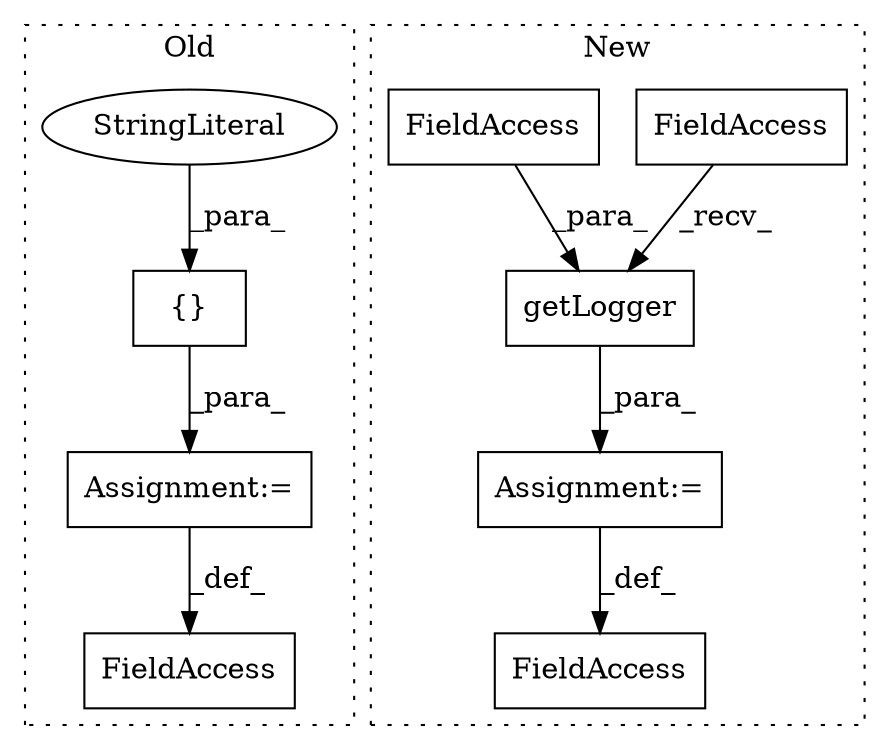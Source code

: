 digraph G {
subgraph cluster0 {
1 [label="{}" a="4" s="4020,4040" l="1,1" shape="box"];
4 [label="StringLiteral" a="45" s="4021" l="19" shape="ellipse"];
8 [label="Assignment:=" a="7" s="4007" l="1" shape="box"];
9 [label="FieldAccess" a="22" s="4000" l="7" shape="box"];
label = "Old";
style="dotted";
}
subgraph cluster1 {
2 [label="getLogger" a="32" s="445,463" l="10,1" shape="box"];
3 [label="Assignment:=" a="7" s="436" l="1" shape="box"];
5 [label="FieldAccess" a="22" s="430" l="6" shape="box"];
6 [label="FieldAccess" a="22" s="437" l="7" shape="box"];
7 [label="FieldAccess" a="22" s="455" l="8" shape="box"];
label = "New";
style="dotted";
}
1 -> 8 [label="_para_"];
2 -> 3 [label="_para_"];
3 -> 5 [label="_def_"];
4 -> 1 [label="_para_"];
6 -> 2 [label="_recv_"];
7 -> 2 [label="_para_"];
8 -> 9 [label="_def_"];
}
